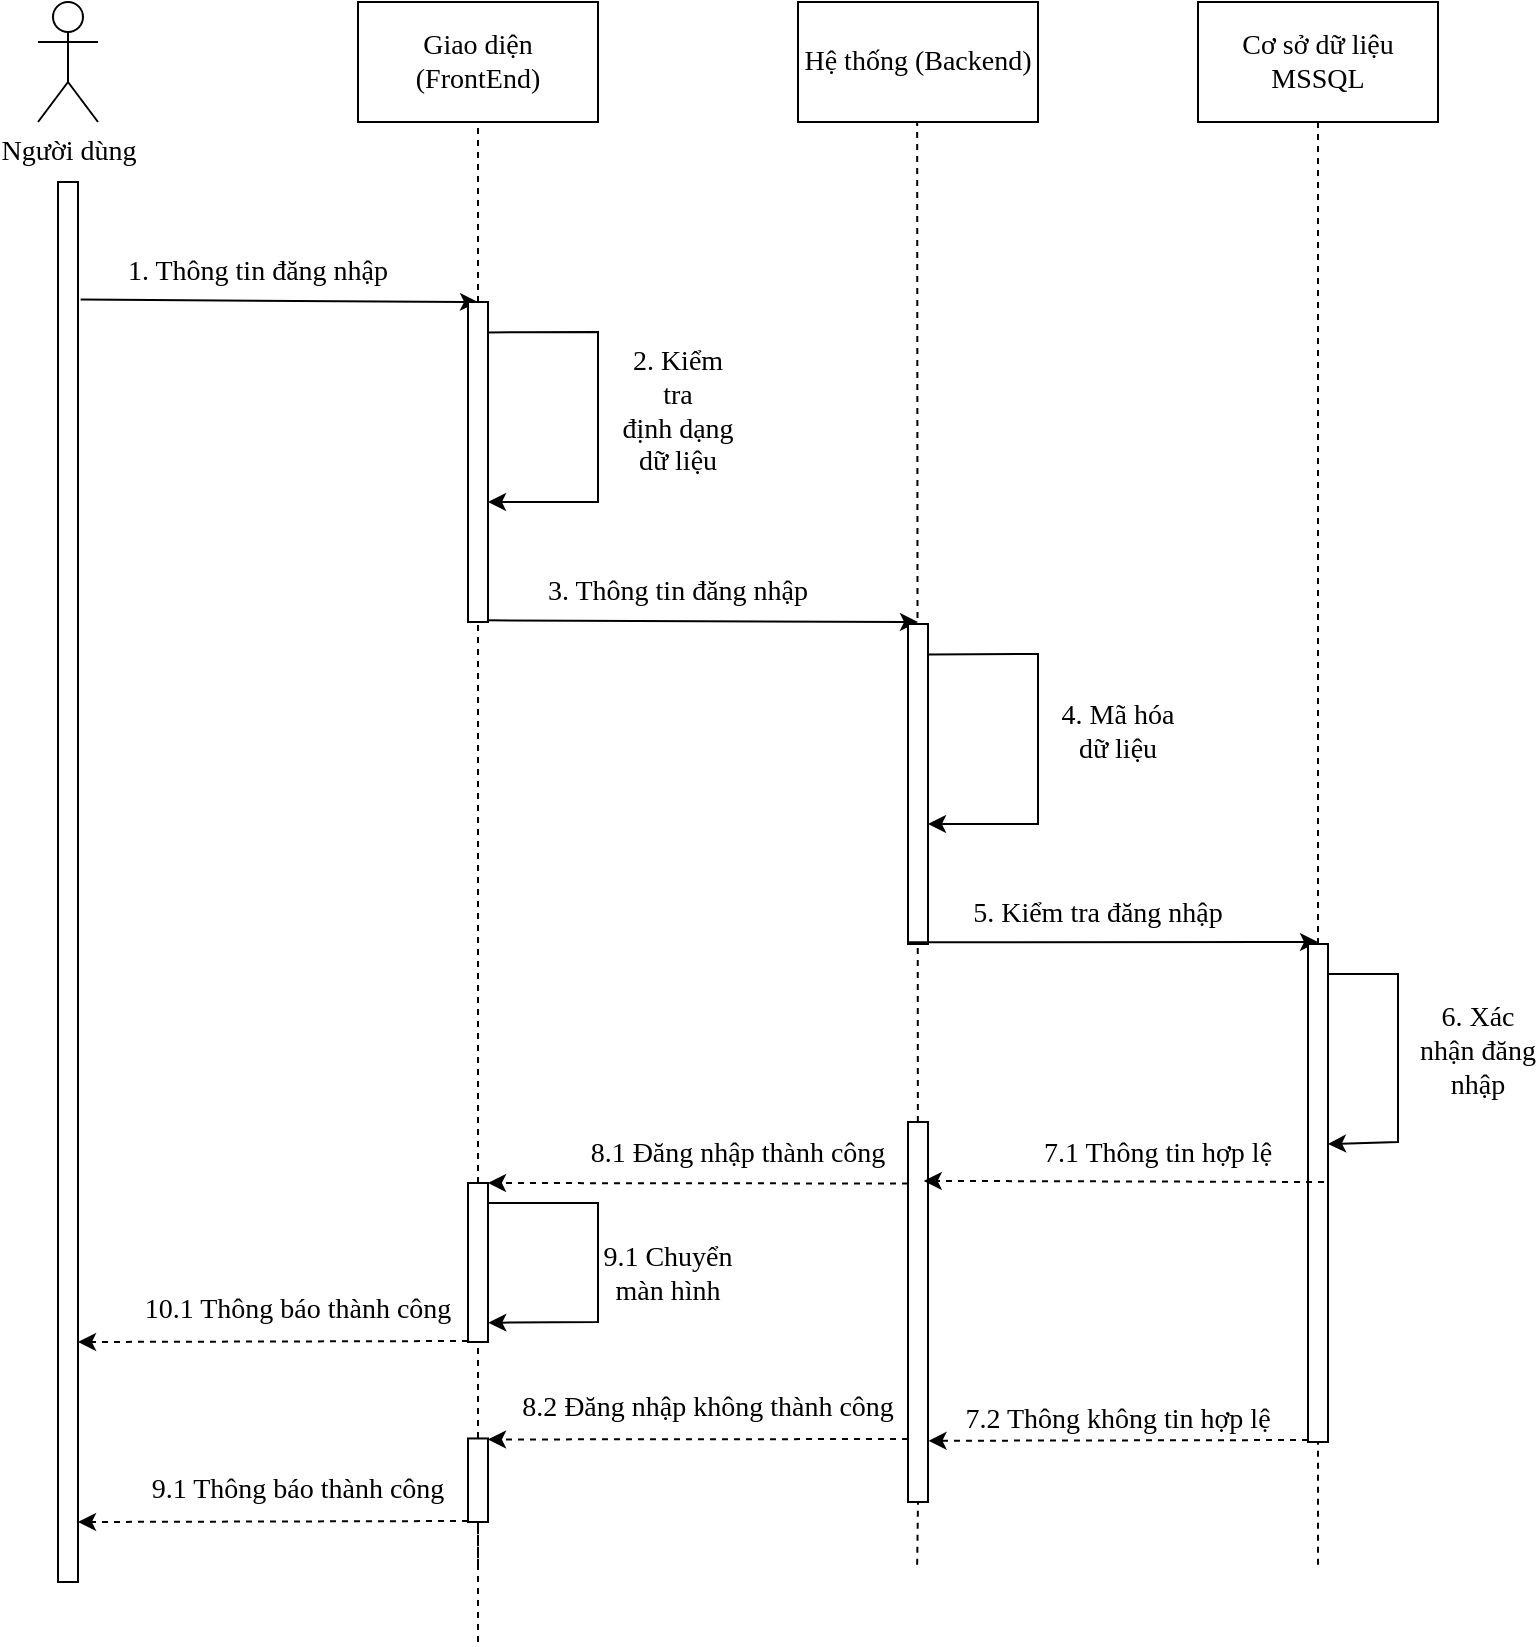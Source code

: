 <mxfile version="22.0.8" type="device">
  <diagram name="Trang-1" id="pNmahJ-CERv9YVik3To4">
    <mxGraphModel dx="1177" dy="636" grid="1" gridSize="10" guides="1" tooltips="1" connect="1" arrows="1" fold="1" page="1" pageScale="1" pageWidth="827" pageHeight="1169" math="0" shadow="0">
      <root>
        <mxCell id="0" />
        <mxCell id="1" parent="0" />
        <mxCell id="9lyXBOC_qkQqnVOgrEnQ-1" value="Người dùng" style="shape=umlActor;verticalLabelPosition=bottom;verticalAlign=top;html=1;outlineConnect=0;fontFamily=Times New Roman;fontSize=14;" vertex="1" parent="1">
          <mxGeometry x="60" y="50" width="30" height="60" as="geometry" />
        </mxCell>
        <mxCell id="9lyXBOC_qkQqnVOgrEnQ-5" value="Giao diện (FrontEnd)" style="rounded=0;whiteSpace=wrap;html=1;fontFamily=Times New Roman;fontSize=14;" vertex="1" parent="1">
          <mxGeometry x="220" y="50" width="120" height="60" as="geometry" />
        </mxCell>
        <mxCell id="9lyXBOC_qkQqnVOgrEnQ-6" value="Hệ thống (Backend)" style="rounded=0;whiteSpace=wrap;html=1;fontFamily=Times New Roman;fontSize=14;" vertex="1" parent="1">
          <mxGeometry x="440" y="50" width="120" height="60" as="geometry" />
        </mxCell>
        <mxCell id="9lyXBOC_qkQqnVOgrEnQ-7" value="Cơ sở dữ liệu&lt;br style=&quot;font-size: 14px;&quot;&gt;MSSQL" style="rounded=0;whiteSpace=wrap;html=1;fontFamily=Times New Roman;fontSize=14;" vertex="1" parent="1">
          <mxGeometry x="640" y="50" width="120" height="60" as="geometry" />
        </mxCell>
        <mxCell id="9lyXBOC_qkQqnVOgrEnQ-8" value="" style="rounded=0;whiteSpace=wrap;html=1;fontFamily=Times New Roman;fontSize=14;" vertex="1" parent="1">
          <mxGeometry x="70" y="140" width="10" height="700" as="geometry" />
        </mxCell>
        <mxCell id="9lyXBOC_qkQqnVOgrEnQ-9" value="" style="endArrow=none;dashed=1;html=1;rounded=0;entryX=0.5;entryY=1;entryDx=0;entryDy=0;fontFamily=Times New Roman;fontSize=14;" edge="1" parent="1" source="9lyXBOC_qkQqnVOgrEnQ-14" target="9lyXBOC_qkQqnVOgrEnQ-5">
          <mxGeometry width="50" height="50" relative="1" as="geometry">
            <mxPoint x="280" y="831.391" as="sourcePoint" />
            <mxPoint x="490" y="170" as="targetPoint" />
          </mxGeometry>
        </mxCell>
        <mxCell id="9lyXBOC_qkQqnVOgrEnQ-10" value="" style="endArrow=none;dashed=1;html=1;rounded=0;entryX=0.5;entryY=1;entryDx=0;entryDy=0;fontFamily=Times New Roman;fontSize=14;" edge="1" parent="1" source="9lyXBOC_qkQqnVOgrEnQ-29">
          <mxGeometry width="50" height="50" relative="1" as="geometry">
            <mxPoint x="499.58" y="831.391" as="sourcePoint" />
            <mxPoint x="499.58" y="110" as="targetPoint" />
          </mxGeometry>
        </mxCell>
        <mxCell id="9lyXBOC_qkQqnVOgrEnQ-11" value="" style="endArrow=none;dashed=1;html=1;rounded=0;entryX=0.5;entryY=1;entryDx=0;entryDy=0;fontFamily=Times New Roman;fontSize=14;" edge="1" parent="1" source="9lyXBOC_qkQqnVOgrEnQ-25">
          <mxGeometry width="50" height="50" relative="1" as="geometry">
            <mxPoint x="700" y="831.391" as="sourcePoint" />
            <mxPoint x="700" y="110" as="targetPoint" />
          </mxGeometry>
        </mxCell>
        <mxCell id="9lyXBOC_qkQqnVOgrEnQ-12" value="" style="endArrow=classic;html=1;rounded=0;fontFamily=Times New Roman;fontSize=14;exitX=1.131;exitY=0.084;exitDx=0;exitDy=0;exitPerimeter=0;" edge="1" parent="1" source="9lyXBOC_qkQqnVOgrEnQ-8">
          <mxGeometry width="50" height="50" relative="1" as="geometry">
            <mxPoint x="100" y="510" as="sourcePoint" />
            <mxPoint x="280" y="200" as="targetPoint" />
          </mxGeometry>
        </mxCell>
        <mxCell id="9lyXBOC_qkQqnVOgrEnQ-13" value="1. Thông tin đăng nhập" style="text;html=1;strokeColor=none;fillColor=none;align=center;verticalAlign=middle;whiteSpace=wrap;rounded=0;fontFamily=Times New Roman;fontSize=14;" vertex="1" parent="1">
          <mxGeometry x="100" y="170" width="140" height="30" as="geometry" />
        </mxCell>
        <mxCell id="9lyXBOC_qkQqnVOgrEnQ-15" value="" style="endArrow=none;dashed=1;html=1;rounded=0;entryX=0.5;entryY=1;entryDx=0;entryDy=0;fontFamily=Times New Roman;fontSize=14;" edge="1" parent="1" source="9lyXBOC_qkQqnVOgrEnQ-38" target="9lyXBOC_qkQqnVOgrEnQ-14">
          <mxGeometry width="50" height="50" relative="1" as="geometry">
            <mxPoint x="280" y="831.391" as="sourcePoint" />
            <mxPoint x="280" y="110" as="targetPoint" />
          </mxGeometry>
        </mxCell>
        <mxCell id="9lyXBOC_qkQqnVOgrEnQ-14" value="" style="rounded=0;whiteSpace=wrap;html=1;fontFamily=Times New Roman;fontSize=14;" vertex="1" parent="1">
          <mxGeometry x="275" y="200" width="10" height="160" as="geometry" />
        </mxCell>
        <mxCell id="9lyXBOC_qkQqnVOgrEnQ-16" value="" style="endArrow=classic;html=1;rounded=0;exitX=1;exitY=1;exitDx=0;exitDy=0;fontFamily=Times New Roman;fontSize=14;" edge="1" parent="1">
          <mxGeometry width="50" height="50" relative="1" as="geometry">
            <mxPoint x="285" y="359.17" as="sourcePoint" />
            <mxPoint x="500" y="360" as="targetPoint" />
          </mxGeometry>
        </mxCell>
        <mxCell id="9lyXBOC_qkQqnVOgrEnQ-17" value="3. Thông tin đăng nhập" style="text;html=1;strokeColor=none;fillColor=none;align=center;verticalAlign=middle;whiteSpace=wrap;rounded=0;fontFamily=Times New Roman;fontSize=14;" vertex="1" parent="1">
          <mxGeometry x="310" y="330" width="140" height="30" as="geometry" />
        </mxCell>
        <mxCell id="9lyXBOC_qkQqnVOgrEnQ-18" value="" style="endArrow=classic;html=1;rounded=0;exitX=0.995;exitY=0.095;exitDx=0;exitDy=0;exitPerimeter=0;fontFamily=Times New Roman;fontSize=14;" edge="1" parent="1" source="9lyXBOC_qkQqnVOgrEnQ-14">
          <mxGeometry width="50" height="50" relative="1" as="geometry">
            <mxPoint x="290" y="230" as="sourcePoint" />
            <mxPoint x="285" y="300" as="targetPoint" />
            <Array as="points">
              <mxPoint x="340" y="215" />
              <mxPoint x="340" y="300" />
            </Array>
          </mxGeometry>
        </mxCell>
        <mxCell id="9lyXBOC_qkQqnVOgrEnQ-19" value="4. Mã hóa dữ liệu" style="text;html=1;strokeColor=none;fillColor=none;align=center;verticalAlign=middle;whiteSpace=wrap;rounded=0;fontFamily=Times New Roman;fontSize=14;" vertex="1" parent="1">
          <mxGeometry x="570" y="370" width="60" height="90" as="geometry" />
        </mxCell>
        <mxCell id="9lyXBOC_qkQqnVOgrEnQ-20" value="" style="rounded=0;whiteSpace=wrap;html=1;fontFamily=Times New Roman;fontSize=14;" vertex="1" parent="1">
          <mxGeometry x="495" y="361" width="10" height="160" as="geometry" />
        </mxCell>
        <mxCell id="9lyXBOC_qkQqnVOgrEnQ-21" value="" style="endArrow=classic;html=1;rounded=0;exitX=0.995;exitY=0.095;exitDx=0;exitDy=0;exitPerimeter=0;fontFamily=Times New Roman;fontSize=14;" edge="1" parent="1" source="9lyXBOC_qkQqnVOgrEnQ-20">
          <mxGeometry width="50" height="50" relative="1" as="geometry">
            <mxPoint x="510" y="391" as="sourcePoint" />
            <mxPoint x="505" y="461" as="targetPoint" />
            <Array as="points">
              <mxPoint x="560" y="376" />
              <mxPoint x="560" y="461" />
            </Array>
          </mxGeometry>
        </mxCell>
        <mxCell id="9lyXBOC_qkQqnVOgrEnQ-22" value="2. Kiểm tra&lt;br style=&quot;font-size: 14px;&quot;&gt;định dạng&lt;br style=&quot;font-size: 14px;&quot;&gt;dữ liệu" style="text;html=1;strokeColor=none;fillColor=none;align=center;verticalAlign=middle;whiteSpace=wrap;rounded=0;fontFamily=Times New Roman;fontSize=14;" vertex="1" parent="1">
          <mxGeometry x="350" y="210" width="60" height="90" as="geometry" />
        </mxCell>
        <mxCell id="9lyXBOC_qkQqnVOgrEnQ-23" value="" style="endArrow=classic;html=1;rounded=0;exitX=1;exitY=1;exitDx=0;exitDy=0;fontFamily=Times New Roman;fontSize=14;" edge="1" parent="1">
          <mxGeometry width="50" height="50" relative="1" as="geometry">
            <mxPoint x="495" y="520.17" as="sourcePoint" />
            <mxPoint x="700" y="520" as="targetPoint" />
          </mxGeometry>
        </mxCell>
        <mxCell id="9lyXBOC_qkQqnVOgrEnQ-24" value="5. Kiểm tra đăng nhập" style="text;html=1;strokeColor=none;fillColor=none;align=center;verticalAlign=middle;whiteSpace=wrap;rounded=0;fontFamily=Times New Roman;fontSize=14;" vertex="1" parent="1">
          <mxGeometry x="520" y="491" width="140" height="30" as="geometry" />
        </mxCell>
        <mxCell id="9lyXBOC_qkQqnVOgrEnQ-26" value="" style="endArrow=none;dashed=1;html=1;rounded=0;entryX=0.5;entryY=1;entryDx=0;entryDy=0;fontFamily=Times New Roman;fontSize=14;" edge="1" parent="1" target="9lyXBOC_qkQqnVOgrEnQ-25">
          <mxGeometry width="50" height="50" relative="1" as="geometry">
            <mxPoint x="700" y="831.391" as="sourcePoint" />
            <mxPoint x="700" y="110" as="targetPoint" />
          </mxGeometry>
        </mxCell>
        <mxCell id="9lyXBOC_qkQqnVOgrEnQ-25" value="" style="rounded=0;whiteSpace=wrap;html=1;fontFamily=Times New Roman;fontSize=14;" vertex="1" parent="1">
          <mxGeometry x="695" y="521" width="10" height="249" as="geometry" />
        </mxCell>
        <mxCell id="9lyXBOC_qkQqnVOgrEnQ-27" value="6. Xác nhận đăng nhập" style="text;html=1;strokeColor=none;fillColor=none;align=center;verticalAlign=middle;whiteSpace=wrap;rounded=0;fontFamily=Times New Roman;fontSize=14;" vertex="1" parent="1">
          <mxGeometry x="750" y="530" width="60" height="90" as="geometry" />
        </mxCell>
        <mxCell id="9lyXBOC_qkQqnVOgrEnQ-28" value="" style="endArrow=classic;html=1;rounded=0;exitX=0.995;exitY=0.095;exitDx=0;exitDy=0;exitPerimeter=0;fontFamily=Times New Roman;fontSize=14;" edge="1" parent="1">
          <mxGeometry width="50" height="50" relative="1" as="geometry">
            <mxPoint x="705" y="536" as="sourcePoint" />
            <mxPoint x="705" y="621" as="targetPoint" />
            <Array as="points">
              <mxPoint x="740" y="536" />
              <mxPoint x="740" y="620" />
            </Array>
          </mxGeometry>
        </mxCell>
        <mxCell id="9lyXBOC_qkQqnVOgrEnQ-30" value="" style="endArrow=none;dashed=1;html=1;rounded=0;entryX=0.5;entryY=1;entryDx=0;entryDy=0;fontFamily=Times New Roman;fontSize=14;" edge="1" parent="1" target="9lyXBOC_qkQqnVOgrEnQ-29">
          <mxGeometry width="50" height="50" relative="1" as="geometry">
            <mxPoint x="499.58" y="831.391" as="sourcePoint" />
            <mxPoint x="499.58" y="110" as="targetPoint" />
          </mxGeometry>
        </mxCell>
        <mxCell id="9lyXBOC_qkQqnVOgrEnQ-29" value="" style="rounded=0;whiteSpace=wrap;html=1;fontFamily=Times New Roman;fontSize=14;" vertex="1" parent="1">
          <mxGeometry x="495" y="610" width="10" height="190" as="geometry" />
        </mxCell>
        <mxCell id="9lyXBOC_qkQqnVOgrEnQ-31" value="" style="endArrow=classic;html=1;rounded=0;dashed=1;exitX=-0.187;exitY=0.579;exitDx=0;exitDy=0;entryX=1;entryY=0;entryDx=0;entryDy=0;exitPerimeter=0;fontFamily=Times New Roman;fontSize=14;" edge="1" parent="1" target="9lyXBOC_qkQqnVOgrEnQ-38">
          <mxGeometry width="50" height="50" relative="1" as="geometry">
            <mxPoint x="495.0" y="640.771" as="sourcePoint" />
            <mxPoint x="306.71" y="640.5" as="targetPoint" />
          </mxGeometry>
        </mxCell>
        <mxCell id="9lyXBOC_qkQqnVOgrEnQ-32" value="" style="endArrow=classic;html=1;rounded=0;dashed=1;exitX=-0.187;exitY=0.579;exitDx=0;exitDy=0;exitPerimeter=0;entryX=1.025;entryY=0.565;entryDx=0;entryDy=0;entryPerimeter=0;fontFamily=Times New Roman;fontSize=14;" edge="1" parent="1">
          <mxGeometry width="50" height="50" relative="1" as="geometry">
            <mxPoint x="695" y="769" as="sourcePoint" />
            <mxPoint x="505.25" y="769.4" as="targetPoint" />
          </mxGeometry>
        </mxCell>
        <mxCell id="9lyXBOC_qkQqnVOgrEnQ-33" value="8.1 Đăng nhập thành công" style="text;html=1;strokeColor=none;fillColor=none;align=center;verticalAlign=middle;whiteSpace=wrap;rounded=0;fontFamily=Times New Roman;fontSize=14;" vertex="1" parent="1">
          <mxGeometry x="330" y="610.5" width="160" height="30" as="geometry" />
        </mxCell>
        <mxCell id="9lyXBOC_qkQqnVOgrEnQ-34" value="7.2 Thông không tin hợp lệ" style="text;html=1;strokeColor=none;fillColor=none;align=center;verticalAlign=middle;whiteSpace=wrap;rounded=0;fontFamily=Times New Roman;fontSize=14;" vertex="1" parent="1">
          <mxGeometry x="520" y="749" width="160" height="20" as="geometry" />
        </mxCell>
        <mxCell id="9lyXBOC_qkQqnVOgrEnQ-36" value="" style="endArrow=classic;html=1;rounded=0;dashed=1;exitX=-0.187;exitY=0.579;exitDx=0;exitDy=0;entryX=0.786;entryY=0.155;entryDx=0;entryDy=0;entryPerimeter=0;exitPerimeter=0;fontFamily=Times New Roman;fontSize=14;" edge="1" parent="1" target="9lyXBOC_qkQqnVOgrEnQ-29">
          <mxGeometry width="50" height="50" relative="1" as="geometry">
            <mxPoint x="703" y="640" as="sourcePoint" />
            <mxPoint x="515" y="640" as="targetPoint" />
          </mxGeometry>
        </mxCell>
        <mxCell id="9lyXBOC_qkQqnVOgrEnQ-37" value="7.1 Thông tin hợp lệ" style="text;html=1;strokeColor=none;fillColor=none;align=center;verticalAlign=middle;whiteSpace=wrap;rounded=0;fontFamily=Times New Roman;fontSize=14;" vertex="1" parent="1">
          <mxGeometry x="550" y="610.5" width="140" height="30" as="geometry" />
        </mxCell>
        <mxCell id="9lyXBOC_qkQqnVOgrEnQ-39" value="" style="endArrow=none;dashed=1;html=1;rounded=0;entryX=0.5;entryY=1;entryDx=0;entryDy=0;fontFamily=Times New Roman;fontSize=14;" edge="1" parent="1" target="9lyXBOC_qkQqnVOgrEnQ-38">
          <mxGeometry width="50" height="50" relative="1" as="geometry">
            <mxPoint x="280" y="870" as="sourcePoint" />
            <mxPoint x="280" y="360" as="targetPoint" />
          </mxGeometry>
        </mxCell>
        <mxCell id="9lyXBOC_qkQqnVOgrEnQ-38" value="" style="rounded=0;whiteSpace=wrap;html=1;fontFamily=Times New Roman;fontSize=14;" vertex="1" parent="1">
          <mxGeometry x="275" y="640.5" width="10" height="79.5" as="geometry" />
        </mxCell>
        <mxCell id="9lyXBOC_qkQqnVOgrEnQ-40" value="9.1 Chuyển màn hình" style="text;html=1;strokeColor=none;fillColor=none;align=center;verticalAlign=middle;whiteSpace=wrap;rounded=0;fontFamily=Times New Roman;fontSize=14;" vertex="1" parent="1">
          <mxGeometry x="330" y="640.5" width="90" height="90" as="geometry" />
        </mxCell>
        <mxCell id="9lyXBOC_qkQqnVOgrEnQ-41" value="" style="endArrow=classic;html=1;rounded=0;exitX=0.995;exitY=0.095;exitDx=0;exitDy=0;exitPerimeter=0;fontFamily=Times New Roman;fontSize=14;entryX=1.015;entryY=0.879;entryDx=0;entryDy=0;entryPerimeter=0;" edge="1" parent="1" target="9lyXBOC_qkQqnVOgrEnQ-38">
          <mxGeometry width="50" height="50" relative="1" as="geometry">
            <mxPoint x="285" y="650.5" as="sourcePoint" />
            <mxPoint x="285" y="735.5" as="targetPoint" />
            <Array as="points">
              <mxPoint x="340" y="650.5" />
              <mxPoint x="340" y="710" />
            </Array>
          </mxGeometry>
        </mxCell>
        <mxCell id="9lyXBOC_qkQqnVOgrEnQ-42" value="" style="endArrow=classic;html=1;rounded=0;dashed=1;exitX=-0.187;exitY=0.579;exitDx=0;exitDy=0;exitPerimeter=0;fontFamily=Times New Roman;fontSize=14;" edge="1" parent="1">
          <mxGeometry width="50" height="50" relative="1" as="geometry">
            <mxPoint x="275.0" y="719.501" as="sourcePoint" />
            <mxPoint x="80" y="720" as="targetPoint" />
          </mxGeometry>
        </mxCell>
        <mxCell id="9lyXBOC_qkQqnVOgrEnQ-43" value="10.1 Thông báo thành công" style="text;html=1;strokeColor=none;fillColor=none;align=center;verticalAlign=middle;whiteSpace=wrap;rounded=0;fontFamily=Times New Roman;fontSize=14;" vertex="1" parent="1">
          <mxGeometry x="110" y="689.23" width="160" height="30" as="geometry" />
        </mxCell>
        <mxCell id="9lyXBOC_qkQqnVOgrEnQ-44" value="" style="endArrow=classic;html=1;rounded=0;dashed=1;exitX=-0.187;exitY=0.579;exitDx=0;exitDy=0;entryX=1;entryY=0;entryDx=0;entryDy=0;exitPerimeter=0;fontFamily=Times New Roman;fontSize=14;" edge="1" parent="1">
          <mxGeometry width="50" height="50" relative="1" as="geometry">
            <mxPoint x="495.0" y="768.501" as="sourcePoint" />
            <mxPoint x="285" y="768.73" as="targetPoint" />
          </mxGeometry>
        </mxCell>
        <mxCell id="9lyXBOC_qkQqnVOgrEnQ-45" value="8.2 Đăng nhập không thành công" style="text;html=1;strokeColor=none;fillColor=none;align=center;verticalAlign=middle;whiteSpace=wrap;rounded=0;fontFamily=Times New Roman;fontSize=14;" vertex="1" parent="1">
          <mxGeometry x="300" y="738.23" width="190" height="30" as="geometry" />
        </mxCell>
        <mxCell id="9lyXBOC_qkQqnVOgrEnQ-47" value="" style="endArrow=none;dashed=1;html=1;rounded=0;entryX=0.5;entryY=1;entryDx=0;entryDy=0;fontFamily=Times New Roman;fontSize=14;" edge="1" parent="1" target="9lyXBOC_qkQqnVOgrEnQ-46">
          <mxGeometry width="50" height="50" relative="1" as="geometry">
            <mxPoint x="280" y="831.391" as="sourcePoint" />
            <mxPoint x="280" y="720" as="targetPoint" />
          </mxGeometry>
        </mxCell>
        <mxCell id="9lyXBOC_qkQqnVOgrEnQ-46" value="" style="rounded=0;whiteSpace=wrap;html=1;fontFamily=Times New Roman;fontSize=14;" vertex="1" parent="1">
          <mxGeometry x="275" y="768.23" width="10" height="41.77" as="geometry" />
        </mxCell>
        <mxCell id="9lyXBOC_qkQqnVOgrEnQ-49" value="" style="endArrow=classic;html=1;rounded=0;dashed=1;exitX=-0.187;exitY=0.579;exitDx=0;exitDy=0;exitPerimeter=0;fontFamily=Times New Roman;fontSize=14;" edge="1" parent="1">
          <mxGeometry width="50" height="50" relative="1" as="geometry">
            <mxPoint x="275.0" y="809.501" as="sourcePoint" />
            <mxPoint x="80" y="810" as="targetPoint" />
          </mxGeometry>
        </mxCell>
        <mxCell id="9lyXBOC_qkQqnVOgrEnQ-50" value="9.1 Thông báo thành công" style="text;html=1;strokeColor=none;fillColor=none;align=center;verticalAlign=middle;whiteSpace=wrap;rounded=0;fontFamily=Times New Roman;fontSize=14;" vertex="1" parent="1">
          <mxGeometry x="110" y="779.23" width="160" height="30" as="geometry" />
        </mxCell>
      </root>
    </mxGraphModel>
  </diagram>
</mxfile>
